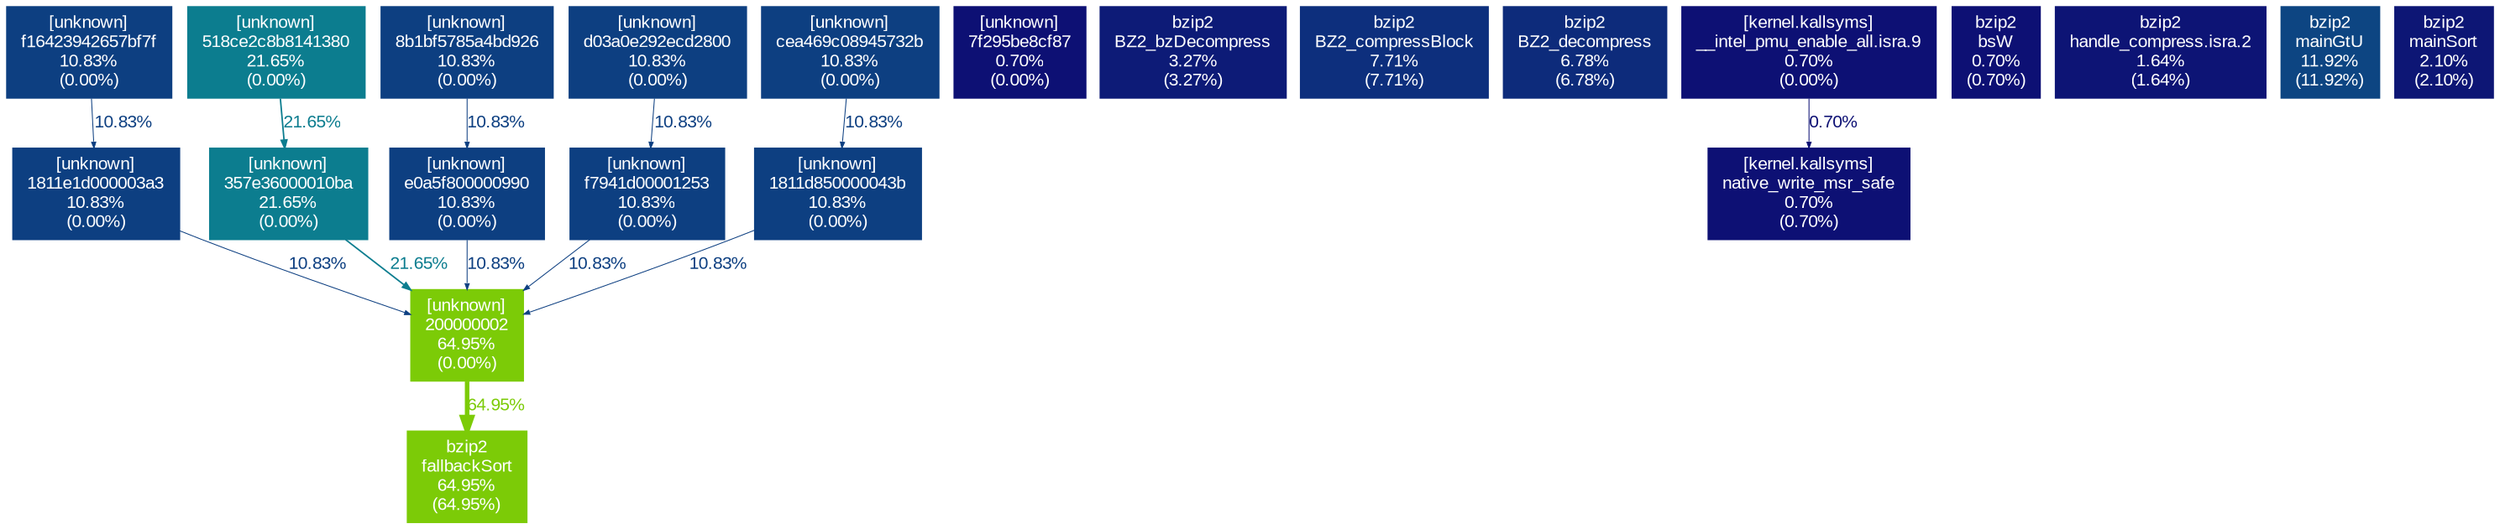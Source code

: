 digraph {
	graph [fontname=Arial, nodesep=0.125, ranksep=0.25];
	node [fontcolor=white, fontname=Arial, height=0, shape=box, style=filled, width=0];
	edge [fontname=Arial];
	"1811d850000043b:[unknown]" [color="#0d3f81", fontcolor="#ffffff", fontsize="10.00", label="[unknown]\n1811d850000043b\n10.83%\n(0.00%)"];
	"1811d850000043b:[unknown]" -> "200000002:[unknown]" [arrowsize="0.35", color="#0d3f81", fontcolor="#0d3f81", fontsize="10.00", label="10.83%", labeldistance="0.50", penwidth="0.50"];
	"1811e1d000003a3:[unknown]" [color="#0d3f81", fontcolor="#ffffff", fontsize="10.00", label="[unknown]\n1811e1d000003a3\n10.83%\n(0.00%)"];
	"1811e1d000003a3:[unknown]" -> "200000002:[unknown]" [arrowsize="0.35", color="#0d3f81", fontcolor="#0d3f81", fontsize="10.00", label="10.83%", labeldistance="0.50", penwidth="0.50"];
	"200000002:[unknown]" [color="#7ccb07", fontcolor="#ffffff", fontsize="10.00", label="[unknown]\n200000002\n64.95%\n(0.00%)"];
	"200000002:[unknown]" -> "fallbackSort:/scratch/s1576261/spec-prof/install-spec-prof/CPU2006/401.bzip2/exe/bzip2" [arrowsize="0.81", color="#7ccb07", fontcolor="#7ccb07", fontsize="10.00", label="64.95%", labeldistance="2.60", penwidth="2.60"];
	"357e36000010ba:[unknown]" [color="#0c7d8f", fontcolor="#ffffff", fontsize="10.00", label="[unknown]\n357e36000010ba\n21.65%\n(0.00%)"];
	"357e36000010ba:[unknown]" -> "200000002:[unknown]" [arrowsize="0.47", color="#0c7d8f", fontcolor="#0c7d8f", fontsize="10.00", label="21.65%", labeldistance="0.87", penwidth="0.87"];
	"518ce2c8b8141380:[unknown]" [color="#0c7d8f", fontcolor="#ffffff", fontsize="10.00", label="[unknown]\n518ce2c8b8141380\n21.65%\n(0.00%)"];
	"518ce2c8b8141380:[unknown]" -> "357e36000010ba:[unknown]" [arrowsize="0.47", color="#0c7d8f", fontcolor="#0c7d8f", fontsize="10.00", label="21.65%", labeldistance="0.87", penwidth="0.87"];
	"7f295be8cf87:[unknown]" [color="#0d1074", fontcolor="#ffffff", fontsize="10.00", label="[unknown]\n7f295be8cf87\n0.70%\n(0.00%)"];
	"8b1bf5785a4bd926:[unknown]" [color="#0d3f81", fontcolor="#ffffff", fontsize="10.00", label="[unknown]\n8b1bf5785a4bd926\n10.83%\n(0.00%)"];
	"8b1bf5785a4bd926:[unknown]" -> "e0a5f800000990:[unknown]" [arrowsize="0.35", color="#0d3f81", fontcolor="#0d3f81", fontsize="10.00", label="10.83%", labeldistance="0.50", penwidth="0.50"];
	"BZ2_bzDecompress:/scratch/s1576261/spec-prof/install-spec-prof/CPU2006/401.bzip2/exe/bzip2" [color="#0d1b77", fontcolor="#ffffff", fontsize="10.00", label="bzip2\nBZ2_bzDecompress\n3.27%\n(3.27%)"];
	"BZ2_compressBlock:/scratch/s1576261/spec-prof/install-spec-prof/CPU2006/401.bzip2/exe/bzip2" [color="#0d2f7d", fontcolor="#ffffff", fontsize="10.00", label="bzip2\nBZ2_compressBlock\n7.71%\n(7.71%)"];
	"BZ2_decompress:/scratch/s1576261/spec-prof/install-spec-prof/CPU2006/401.bzip2/exe/bzip2" [color="#0d2b7b", fontcolor="#ffffff", fontsize="10.00", label="bzip2\nBZ2_decompress\n6.78%\n(6.78%)"];
	"__intel_pmu_enable_all.isra.9:[kernel.kallsyms]" [color="#0d1074", fontcolor="#ffffff", fontsize="10.00", label="[kernel.kallsyms]\n__intel_pmu_enable_all.isra.9\n0.70%\n(0.00%)"];
	"__intel_pmu_enable_all.isra.9:[kernel.kallsyms]" -> "native_write_msr_safe:[kernel.kallsyms]" [arrowsize="0.35", color="#0d1074", fontcolor="#0d1074", fontsize="10.00", label="0.70%", labeldistance="0.50", penwidth="0.50"];
	"bsW:/scratch/s1576261/spec-prof/install-spec-prof/CPU2006/401.bzip2/exe/bzip2" [color="#0d1074", fontcolor="#ffffff", fontsize="10.00", label="bzip2\nbsW\n0.70%\n(0.70%)"];
	"cea469c08945732b:[unknown]" [color="#0d3f81", fontcolor="#ffffff", fontsize="10.00", label="[unknown]\ncea469c08945732b\n10.83%\n(0.00%)"];
	"cea469c08945732b:[unknown]" -> "1811d850000043b:[unknown]" [arrowsize="0.35", color="#0d3f81", fontcolor="#0d3f81", fontsize="10.00", label="10.83%", labeldistance="0.50", penwidth="0.50"];
	"d03a0e292ecd2800:[unknown]" [color="#0d3f81", fontcolor="#ffffff", fontsize="10.00", label="[unknown]\nd03a0e292ecd2800\n10.83%\n(0.00%)"];
	"d03a0e292ecd2800:[unknown]" -> "f7941d00001253:[unknown]" [arrowsize="0.35", color="#0d3f81", fontcolor="#0d3f81", fontsize="10.00", label="10.83%", labeldistance="0.50", penwidth="0.50"];
	"e0a5f800000990:[unknown]" [color="#0d3f81", fontcolor="#ffffff", fontsize="10.00", label="[unknown]\ne0a5f800000990\n10.83%\n(0.00%)"];
	"e0a5f800000990:[unknown]" -> "200000002:[unknown]" [arrowsize="0.35", color="#0d3f81", fontcolor="#0d3f81", fontsize="10.00", label="10.83%", labeldistance="0.50", penwidth="0.50"];
	"f16423942657bf7f:[unknown]" [color="#0d3f81", fontcolor="#ffffff", fontsize="10.00", label="[unknown]\nf16423942657bf7f\n10.83%\n(0.00%)"];
	"f16423942657bf7f:[unknown]" -> "1811e1d000003a3:[unknown]" [arrowsize="0.35", color="#0d3f81", fontcolor="#0d3f81", fontsize="10.00", label="10.83%", labeldistance="0.50", penwidth="0.50"];
	"f7941d00001253:[unknown]" [color="#0d3f81", fontcolor="#ffffff", fontsize="10.00", label="[unknown]\nf7941d00001253\n10.83%\n(0.00%)"];
	"f7941d00001253:[unknown]" -> "200000002:[unknown]" [arrowsize="0.35", color="#0d3f81", fontcolor="#0d3f81", fontsize="10.00", label="10.83%", labeldistance="0.50", penwidth="0.50"];
	"fallbackSort:/scratch/s1576261/spec-prof/install-spec-prof/CPU2006/401.bzip2/exe/bzip2" [color="#7ccb07", fontcolor="#ffffff", fontsize="10.00", label="bzip2\nfallbackSort\n64.95%\n(64.95%)"];
	"handle_compress.isra.2:/scratch/s1576261/spec-prof/install-spec-prof/CPU2006/401.bzip2/exe/bzip2" [color="#0d1475", fontcolor="#ffffff", fontsize="10.00", label="bzip2\nhandle_compress.isra.2\n1.64%\n(1.64%)"];
	"mainGtU:/scratch/s1576261/spec-prof/install-spec-prof/CPU2006/401.bzip2/exe/bzip2" [color="#0d4582", fontcolor="#ffffff", fontsize="10.00", label="bzip2\nmainGtU\n11.92%\n(11.92%)"];
	"mainSort:/scratch/s1576261/spec-prof/install-spec-prof/CPU2006/401.bzip2/exe/bzip2" [color="#0d1675", fontcolor="#ffffff", fontsize="10.00", label="bzip2\nmainSort\n2.10%\n(2.10%)"];
	"native_write_msr_safe:[kernel.kallsyms]" [color="#0d1074", fontcolor="#ffffff", fontsize="10.00", label="[kernel.kallsyms]\nnative_write_msr_safe\n0.70%\n(0.70%)"];
}
